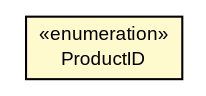#!/usr/local/bin/dot
#
# Class diagram 
# Generated by UMLGraph version R5_7_2-3-gee82a7 (http://www.umlgraph.org/)
#

digraph G {
	edge [fontname="arial",fontsize=10,labelfontname="arial",labelfontsize=10];
	node [fontname="arial",fontsize=10,shape=plaintext];
	nodesep=0.25;
	ranksep=0.5;
	// com.st.st25sdk.TagHelper.ProductID
	c38190 [label=<<table title="com.st.st25sdk.TagHelper.ProductID" border="0" cellborder="1" cellspacing="0" cellpadding="2" port="p" bgcolor="lemonChiffon" href="./TagHelper.ProductID.html">
		<tr><td><table border="0" cellspacing="0" cellpadding="1">
<tr><td align="center" balign="center"> &#171;enumeration&#187; </td></tr>
<tr><td align="center" balign="center"> ProductID </td></tr>
		</table></td></tr>
		</table>>, URL="./TagHelper.ProductID.html", fontname="arial", fontcolor="black", fontsize=9.0];
}

